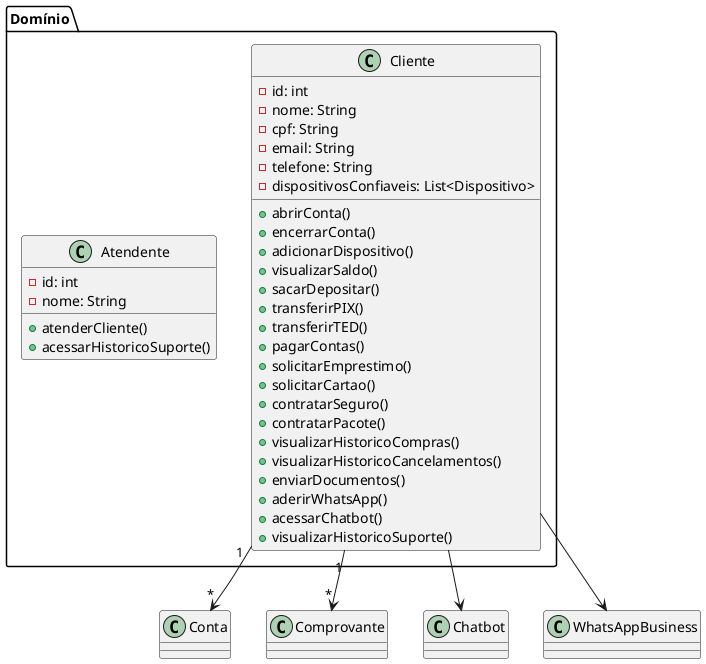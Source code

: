 @startuml dominio

package "Domínio" {
  class Cliente {
    - id: int
    - nome: String
    - cpf: String
    - email: String
    - telefone: String
    - dispositivosConfiaveis: List<Dispositivo>
    + abrirConta()
    + encerrarConta()
    + adicionarDispositivo()
    + visualizarSaldo()
    + sacarDepositar()
    + transferirPIX()
    + transferirTED()
    + pagarContas()
    + solicitarEmprestimo()
    + solicitarCartao()
    + contratarSeguro()
    + contratarPacote()
    + visualizarHistoricoCompras()
    + visualizarHistoricoCancelamentos()
    + enviarDocumentos()
    + aderirWhatsApp()
    + acessarChatbot()
    + visualizarHistoricoSuporte()
  }

  class Atendente {
    - id: int
    - nome: String
    + atenderCliente()
    + acessarHistoricoSuporte()
  }
}

Cliente "1" --> "*" Conta
Cliente "1" --> "*" Comprovante
Cliente --> Chatbot
Cliente --> WhatsAppBusiness

@enduml

